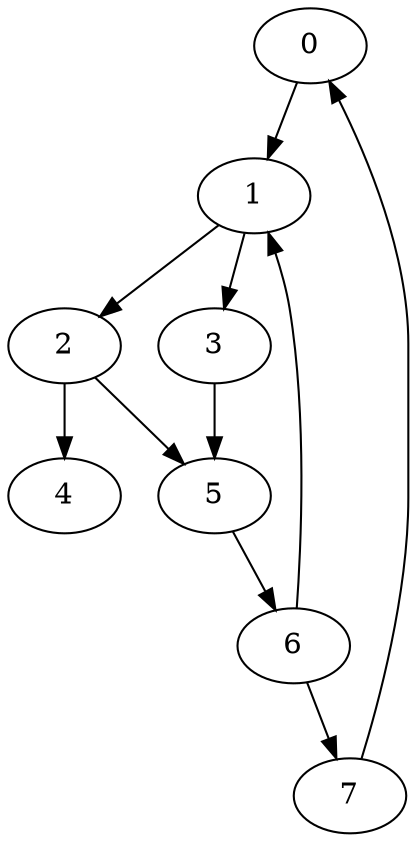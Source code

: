 digraph order_test{
bb0 [label="0"];
bb7 -> bb0;
bb1 [label="1"];
bb0 -> bb1;
bb6 -> bb1;
bb2 [label="2"];
bb1 -> bb2;
bb4 [label="4"];
bb2 -> bb4;
bb5 [label="5"];
bb2 -> bb5;
bb3 -> bb5;
bb6 [label="6"];
bb5 -> bb6;
bb7 [label="7"];
bb6 -> bb7;
bb3 [label="3"];
bb1 -> bb3;
}